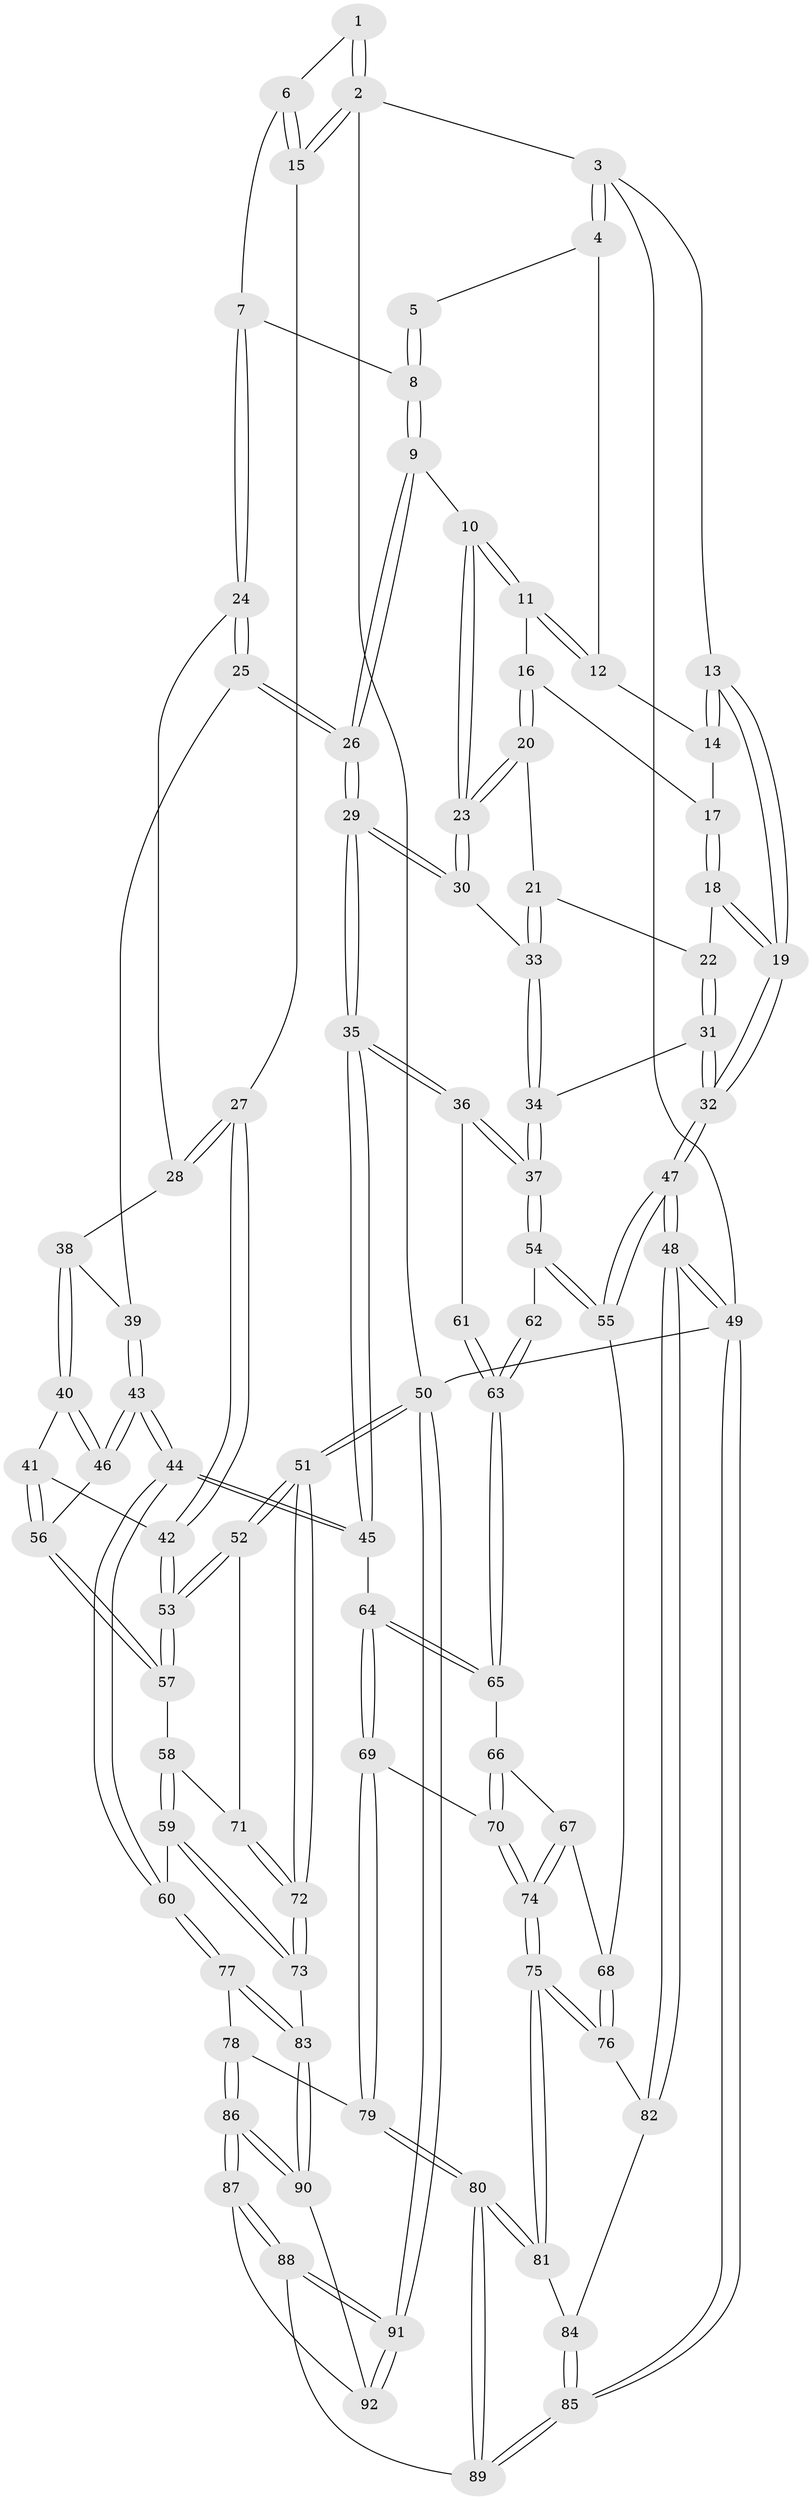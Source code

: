 // coarse degree distribution, {4: 0.2923076923076923, 3: 0.676923076923077, 2: 0.03076923076923077}
// Generated by graph-tools (version 1.1) at 2025/38/03/04/25 23:38:25]
// undirected, 92 vertices, 227 edges
graph export_dot {
  node [color=gray90,style=filled];
  1 [pos="+0.5562847373686237+0"];
  2 [pos="+1+0"];
  3 [pos="+0+0"];
  4 [pos="+0.37942567477623823+0"];
  5 [pos="+0.38491564388582067+0"];
  6 [pos="+0.568780138831503+0.1314582061075093"];
  7 [pos="+0.5397423350151109+0.1981559473119727"];
  8 [pos="+0.49345993187604453+0.19778985767008622"];
  9 [pos="+0.48156945006962715+0.2043177807230729"];
  10 [pos="+0.4517553276424364+0.206108624553454"];
  11 [pos="+0.3571452617529863+0.1638613946408593"];
  12 [pos="+0.3449685044615002+0"];
  13 [pos="+0+0"];
  14 [pos="+0.23736018208933482+0.14326414571855553"];
  15 [pos="+1+0"];
  16 [pos="+0.277043665769861+0.1913496591950191"];
  17 [pos="+0.26078783667190875+0.1814150590585135"];
  18 [pos="+0.17012631776970102+0.25038106489819517"];
  19 [pos="+0+0.1155433813150471"];
  20 [pos="+0.2924072716858825+0.27202913941829066"];
  21 [pos="+0.22962991053968326+0.2959895002508583"];
  22 [pos="+0.19481681710085083+0.286442057411661"];
  23 [pos="+0.3316701447847133+0.3069340139289405"];
  24 [pos="+0.6515805805733779+0.27416447790313914"];
  25 [pos="+0.5960515178897454+0.3556598254869276"];
  26 [pos="+0.44268341874170664+0.4326395486239674"];
  27 [pos="+1+0"];
  28 [pos="+0.6603044038129108+0.2739229642632819"];
  29 [pos="+0.3948513169991391+0.4908375137245155"];
  30 [pos="+0.33323283434567014+0.3166877823644714"];
  31 [pos="+0.12446167686841449+0.4190383892622334"];
  32 [pos="+0+0.3730956600992287"];
  33 [pos="+0.23131056456805266+0.3550589746653372"];
  34 [pos="+0.1937092154103953+0.4483849698887176"];
  35 [pos="+0.38434940427375164+0.5297391479084269"];
  36 [pos="+0.32662379467642155+0.523292540853185"];
  37 [pos="+0.21635188123392426+0.4670379706049558"];
  38 [pos="+0.7317182798487379+0.4304757674628581"];
  39 [pos="+0.6218364787753726+0.45976205079669696"];
  40 [pos="+0.7514497965504349+0.4484071583826321"];
  41 [pos="+0.8054284304491438+0.47596574931499186"];
  42 [pos="+1+0.18082250063330949"];
  43 [pos="+0.5866426472639363+0.5494437822860065"];
  44 [pos="+0.5037174718776372+0.6299013847165119"];
  45 [pos="+0.41334459299863086+0.5723786800587455"];
  46 [pos="+0.6248687920073042+0.5386550762590525"];
  47 [pos="+0+0.6450529752584753"];
  48 [pos="+0+0.6752906718456897"];
  49 [pos="+0+1"];
  50 [pos="+1+1"];
  51 [pos="+1+1"];
  52 [pos="+1+0.6325351632602753"];
  53 [pos="+1+0.5893966004331493"];
  54 [pos="+0.07228715427694885+0.6266004896390743"];
  55 [pos="+0+0.6522230672764885"];
  56 [pos="+0.8034467505149202+0.5430443201118968"];
  57 [pos="+0.8102965852528977+0.5757459651269968"];
  58 [pos="+0.7912764937507668+0.6303823018301543"];
  59 [pos="+0.7672094375715373+0.6492389919596974"];
  60 [pos="+0.5411782441742087+0.6904490191257425"];
  61 [pos="+0.3050445661285626+0.5393815087919893"];
  62 [pos="+0.13829688447459468+0.6305627960590424"];
  63 [pos="+0.19196517646961941+0.6889310656995399"];
  64 [pos="+0.2813440571894495+0.7416998478443046"];
  65 [pos="+0.19317756713936127+0.6943401928150275"];
  66 [pos="+0.17987831371292667+0.7073244894195947"];
  67 [pos="+0.13478687883409718+0.7386047622247947"];
  68 [pos="+0.1170375916712314+0.7324849583717161"];
  69 [pos="+0.27859933716457136+0.75454491215264"];
  70 [pos="+0.2084404223672474+0.7965305854077548"];
  71 [pos="+0.8591283242595277+0.6817692683114758"];
  72 [pos="+0.9342502534675481+0.8771324819073621"];
  73 [pos="+0.7896654659809074+0.8133004656889639"];
  74 [pos="+0.18370700131895099+0.8147927816562164"];
  75 [pos="+0.16668477593849038+0.8616121587686946"];
  76 [pos="+0.1044087568043902+0.8404389256549675"];
  77 [pos="+0.5428153927601455+0.7188502073667925"];
  78 [pos="+0.42850498849314506+0.8543715934924245"];
  79 [pos="+0.31260311704623894+0.813378841764702"];
  80 [pos="+0.21635577819790155+0.9864932328014365"];
  81 [pos="+0.19569444940235098+0.9507743039855445"];
  82 [pos="+0+0.8159211796370383"];
  83 [pos="+0.6379693341610543+0.8476578967522997"];
  84 [pos="+0.041160197060401846+0.9088207813145025"];
  85 [pos="+0+1"];
  86 [pos="+0.40870920042432646+0.9724660141967323"];
  87 [pos="+0.38830627575624405+1"];
  88 [pos="+0.3413049985663259+1"];
  89 [pos="+0.26704147774868203+1"];
  90 [pos="+0.6387586541970236+0.8621880558400481"];
  91 [pos="+0.804974440700613+1"];
  92 [pos="+0.64189620028415+0.8847300332847726"];
  1 -- 2;
  1 -- 2;
  1 -- 6;
  2 -- 3;
  2 -- 15;
  2 -- 15;
  2 -- 50;
  3 -- 4;
  3 -- 4;
  3 -- 13;
  3 -- 49;
  4 -- 5;
  4 -- 12;
  5 -- 8;
  5 -- 8;
  6 -- 7;
  6 -- 15;
  6 -- 15;
  7 -- 8;
  7 -- 24;
  7 -- 24;
  8 -- 9;
  8 -- 9;
  9 -- 10;
  9 -- 26;
  9 -- 26;
  10 -- 11;
  10 -- 11;
  10 -- 23;
  10 -- 23;
  11 -- 12;
  11 -- 12;
  11 -- 16;
  12 -- 14;
  13 -- 14;
  13 -- 14;
  13 -- 19;
  13 -- 19;
  14 -- 17;
  15 -- 27;
  16 -- 17;
  16 -- 20;
  16 -- 20;
  17 -- 18;
  17 -- 18;
  18 -- 19;
  18 -- 19;
  18 -- 22;
  19 -- 32;
  19 -- 32;
  20 -- 21;
  20 -- 23;
  20 -- 23;
  21 -- 22;
  21 -- 33;
  21 -- 33;
  22 -- 31;
  22 -- 31;
  23 -- 30;
  23 -- 30;
  24 -- 25;
  24 -- 25;
  24 -- 28;
  25 -- 26;
  25 -- 26;
  25 -- 39;
  26 -- 29;
  26 -- 29;
  27 -- 28;
  27 -- 28;
  27 -- 42;
  27 -- 42;
  28 -- 38;
  29 -- 30;
  29 -- 30;
  29 -- 35;
  29 -- 35;
  30 -- 33;
  31 -- 32;
  31 -- 32;
  31 -- 34;
  32 -- 47;
  32 -- 47;
  33 -- 34;
  33 -- 34;
  34 -- 37;
  34 -- 37;
  35 -- 36;
  35 -- 36;
  35 -- 45;
  35 -- 45;
  36 -- 37;
  36 -- 37;
  36 -- 61;
  37 -- 54;
  37 -- 54;
  38 -- 39;
  38 -- 40;
  38 -- 40;
  39 -- 43;
  39 -- 43;
  40 -- 41;
  40 -- 46;
  40 -- 46;
  41 -- 42;
  41 -- 56;
  41 -- 56;
  42 -- 53;
  42 -- 53;
  43 -- 44;
  43 -- 44;
  43 -- 46;
  43 -- 46;
  44 -- 45;
  44 -- 45;
  44 -- 60;
  44 -- 60;
  45 -- 64;
  46 -- 56;
  47 -- 48;
  47 -- 48;
  47 -- 55;
  47 -- 55;
  48 -- 49;
  48 -- 49;
  48 -- 82;
  48 -- 82;
  49 -- 85;
  49 -- 85;
  49 -- 50;
  50 -- 51;
  50 -- 51;
  50 -- 91;
  50 -- 91;
  51 -- 52;
  51 -- 52;
  51 -- 72;
  51 -- 72;
  52 -- 53;
  52 -- 53;
  52 -- 71;
  53 -- 57;
  53 -- 57;
  54 -- 55;
  54 -- 55;
  54 -- 62;
  55 -- 68;
  56 -- 57;
  56 -- 57;
  57 -- 58;
  58 -- 59;
  58 -- 59;
  58 -- 71;
  59 -- 60;
  59 -- 73;
  59 -- 73;
  60 -- 77;
  60 -- 77;
  61 -- 63;
  61 -- 63;
  62 -- 63;
  62 -- 63;
  63 -- 65;
  63 -- 65;
  64 -- 65;
  64 -- 65;
  64 -- 69;
  64 -- 69;
  65 -- 66;
  66 -- 67;
  66 -- 70;
  66 -- 70;
  67 -- 68;
  67 -- 74;
  67 -- 74;
  68 -- 76;
  68 -- 76;
  69 -- 70;
  69 -- 79;
  69 -- 79;
  70 -- 74;
  70 -- 74;
  71 -- 72;
  71 -- 72;
  72 -- 73;
  72 -- 73;
  73 -- 83;
  74 -- 75;
  74 -- 75;
  75 -- 76;
  75 -- 76;
  75 -- 81;
  75 -- 81;
  76 -- 82;
  77 -- 78;
  77 -- 83;
  77 -- 83;
  78 -- 79;
  78 -- 86;
  78 -- 86;
  79 -- 80;
  79 -- 80;
  80 -- 81;
  80 -- 81;
  80 -- 89;
  80 -- 89;
  81 -- 84;
  82 -- 84;
  83 -- 90;
  83 -- 90;
  84 -- 85;
  84 -- 85;
  85 -- 89;
  85 -- 89;
  86 -- 87;
  86 -- 87;
  86 -- 90;
  86 -- 90;
  87 -- 88;
  87 -- 88;
  87 -- 92;
  88 -- 89;
  88 -- 91;
  88 -- 91;
  90 -- 92;
  91 -- 92;
  91 -- 92;
}
